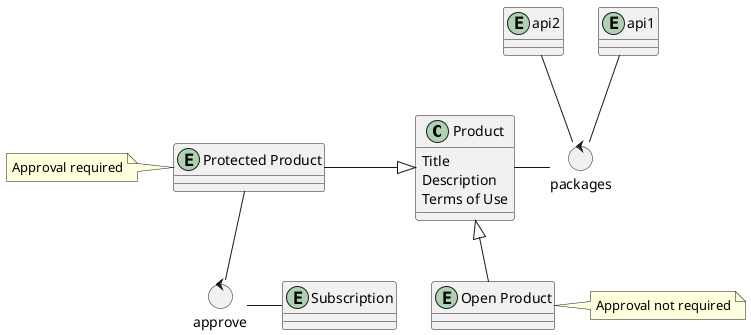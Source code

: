 @startuml "API Management Products"

allowmixing

class Product {
    Title
    Description
    Terms of Use
}

entity "Open Product" as open
note right
    Approval not required
end note
entity "Protected Product" as protected
note left
    Approval required
end note
entity api1
entity api2
entity "Subscription" as sub 

control "packages" as packages
control "approve" as approve

Product - packages
packages -up- api1
packages -up- api2

Product <|-down- open
Product <|-left- protected

'product - protected
protected -down- approve
approve - sub





@enduml